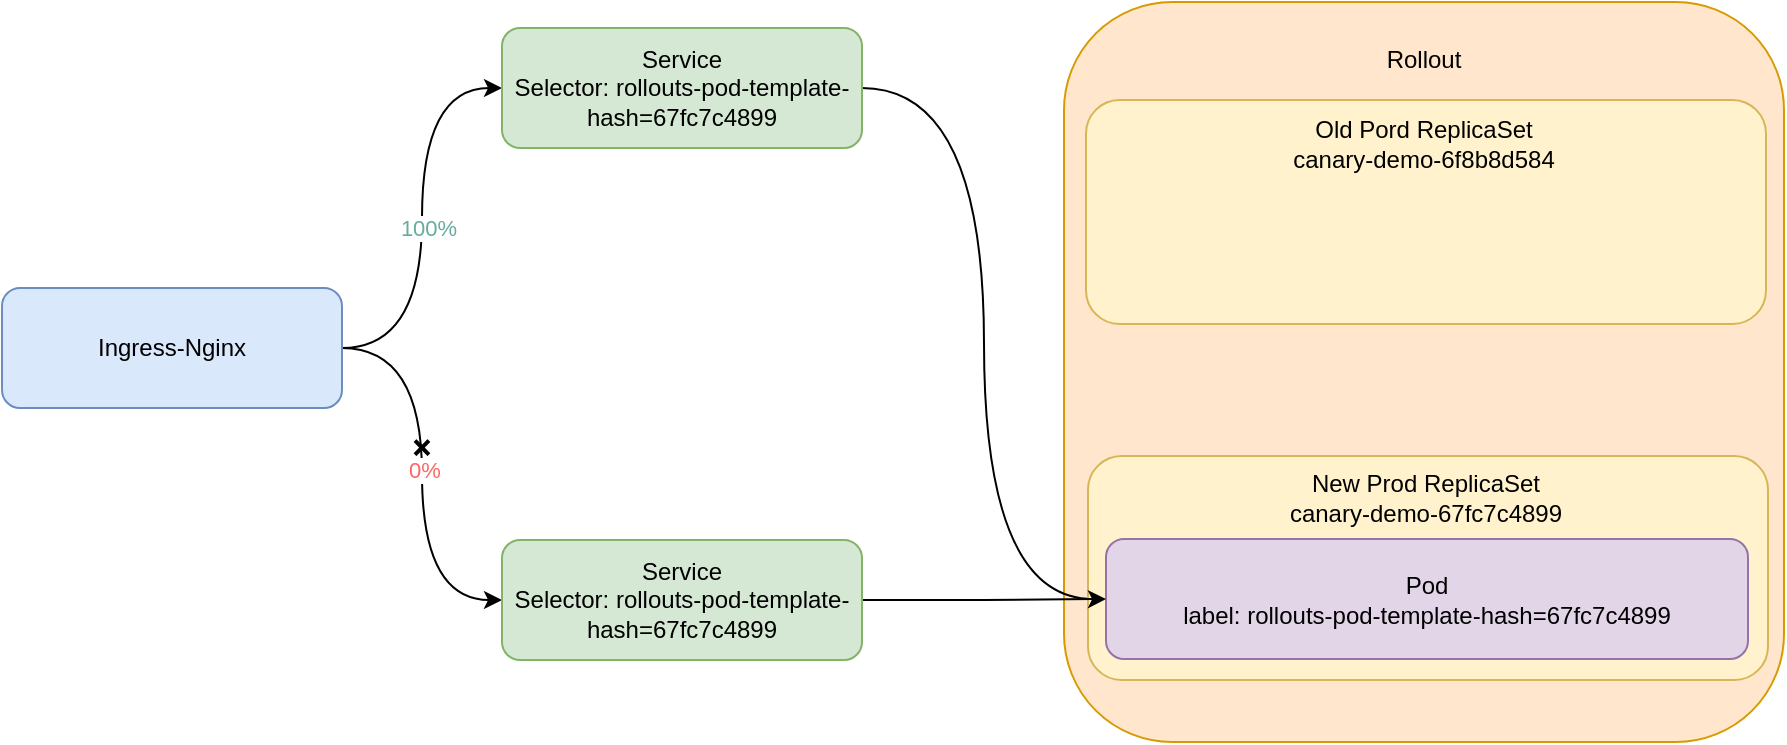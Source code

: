 <mxfile version="20.3.0" type="device"><diagram id="r4SnCPxblJdJ5Hl0FULU" name="第 1 页"><mxGraphModel dx="1234" dy="749" grid="1" gridSize="10" guides="1" tooltips="1" connect="1" arrows="1" fold="1" page="1" pageScale="1" pageWidth="827" pageHeight="1169" math="0" shadow="0"><root><mxCell id="0"/><mxCell id="1" parent="0"/><mxCell id="mFO0zCDJZ9bHJZsg1WRJ-1" value="" style="rounded=1;whiteSpace=wrap;html=1;fillColor=#ffe6cc;strokeColor=#d79b00;" parent="1" vertex="1"><mxGeometry x="561" y="107" width="360" height="370" as="geometry"/></mxCell><mxCell id="hwK3GVpfXybACfYpsjqY-1" style="edgeStyle=orthogonalEdgeStyle;rounded=0;orthogonalLoop=1;jettySize=auto;html=1;exitX=1;exitY=0.5;exitDx=0;exitDy=0;entryX=0;entryY=0.5;entryDx=0;entryDy=0;curved=1;" parent="1" source="hwK3GVpfXybACfYpsjqY-2" target="hwK3GVpfXybACfYpsjqY-4" edge="1"><mxGeometry relative="1" as="geometry"/></mxCell><mxCell id="mFO0zCDJZ9bHJZsg1WRJ-18" value="100%" style="edgeLabel;html=1;align=center;verticalAlign=middle;resizable=0;points=[];fontColor=#67AB9F;" parent="hwK3GVpfXybACfYpsjqY-1" vertex="1" connectable="0"><mxGeometry x="-0.043" y="-2" relative="1" as="geometry"><mxPoint x="1" as="offset"/></mxGeometry></mxCell><mxCell id="mFO0zCDJZ9bHJZsg1WRJ-15" style="edgeStyle=orthogonalEdgeStyle;rounded=0;orthogonalLoop=1;jettySize=auto;html=1;exitX=1;exitY=0.5;exitDx=0;exitDy=0;entryX=0;entryY=0.5;entryDx=0;entryDy=0;curved=1;" parent="1" source="hwK3GVpfXybACfYpsjqY-2" target="mFO0zCDJZ9bHJZsg1WRJ-13" edge="1"><mxGeometry relative="1" as="geometry"/></mxCell><mxCell id="mFO0zCDJZ9bHJZsg1WRJ-16" value="0%" style="edgeLabel;html=1;align=center;verticalAlign=middle;resizable=0;points=[];fontColor=#FF6666;" parent="mFO0zCDJZ9bHJZsg1WRJ-15" vertex="1" connectable="0"><mxGeometry x="-0.024" y="1" relative="1" as="geometry"><mxPoint as="offset"/></mxGeometry></mxCell><mxCell id="hwK3GVpfXybACfYpsjqY-2" value="Ingress-Nginx" style="rounded=1;whiteSpace=wrap;html=1;fillColor=#dae8fc;strokeColor=#6c8ebf;" parent="1" vertex="1"><mxGeometry x="30" y="250" width="170" height="60" as="geometry"/></mxCell><mxCell id="0tgW3LUb3zrStCzCC5eX-1" style="edgeStyle=orthogonalEdgeStyle;rounded=0;orthogonalLoop=1;jettySize=auto;html=1;exitX=1;exitY=0.5;exitDx=0;exitDy=0;entryX=0;entryY=0.5;entryDx=0;entryDy=0;curved=1;" parent="1" source="hwK3GVpfXybACfYpsjqY-4" target="mFO0zCDJZ9bHJZsg1WRJ-10" edge="1"><mxGeometry relative="1" as="geometry"><mxPoint x="562" y="403" as="targetPoint"/></mxGeometry></mxCell><mxCell id="hwK3GVpfXybACfYpsjqY-4" value="Service&lt;br&gt;Selector: rollouts-pod-template-hash=67fc7c4899" style="rounded=1;whiteSpace=wrap;html=1;fillColor=#d5e8d4;strokeColor=#82b366;" parent="1" vertex="1"><mxGeometry x="280" y="120" width="180" height="60" as="geometry"/></mxCell><mxCell id="mFO0zCDJZ9bHJZsg1WRJ-2" value="Rollout" style="text;html=1;strokeColor=none;fillColor=none;align=center;verticalAlign=middle;whiteSpace=wrap;rounded=0;" parent="1" vertex="1"><mxGeometry x="686" y="120.5" width="110" height="30" as="geometry"/></mxCell><mxCell id="mFO0zCDJZ9bHJZsg1WRJ-3" value="" style="rounded=1;whiteSpace=wrap;html=1;fillColor=#fff2cc;strokeColor=#d6b656;" parent="1" vertex="1"><mxGeometry x="572" y="156" width="340" height="112" as="geometry"/></mxCell><mxCell id="mFO0zCDJZ9bHJZsg1WRJ-5" value="Old Pord ReplicaSet&lt;br&gt;canary-demo-6f8b8d584" style="text;html=1;strokeColor=none;fillColor=none;align=center;verticalAlign=middle;whiteSpace=wrap;rounded=0;" parent="1" vertex="1"><mxGeometry x="653" y="163" width="176" height="30" as="geometry"/></mxCell><mxCell id="mFO0zCDJZ9bHJZsg1WRJ-9" value="" style="rounded=1;whiteSpace=wrap;html=1;fillColor=#fff2cc;strokeColor=#d6b656;" parent="1" vertex="1"><mxGeometry x="573" y="334" width="340" height="112" as="geometry"/></mxCell><mxCell id="mFO0zCDJZ9bHJZsg1WRJ-10" value="Pod&lt;br&gt;label: rollouts-pod-template-hash=67fc7c4899" style="rounded=1;whiteSpace=wrap;html=1;fillColor=#e1d5e7;strokeColor=#9673a6;" parent="1" vertex="1"><mxGeometry x="582" y="375.5" width="321" height="60" as="geometry"/></mxCell><mxCell id="mFO0zCDJZ9bHJZsg1WRJ-11" value="New Prod ReplicaSet&lt;br&gt;canary-demo-67fc7c4899" style="text;html=1;strokeColor=none;fillColor=none;align=center;verticalAlign=middle;whiteSpace=wrap;rounded=0;" parent="1" vertex="1"><mxGeometry x="654" y="340" width="176" height="30" as="geometry"/></mxCell><mxCell id="mFO0zCDJZ9bHJZsg1WRJ-14" style="edgeStyle=orthogonalEdgeStyle;rounded=0;orthogonalLoop=1;jettySize=auto;html=1;exitX=1;exitY=0.5;exitDx=0;exitDy=0;entryX=0;entryY=0.5;entryDx=0;entryDy=0;" parent="1" source="mFO0zCDJZ9bHJZsg1WRJ-13" edge="1" target="mFO0zCDJZ9bHJZsg1WRJ-10"><mxGeometry relative="1" as="geometry"><mxPoint x="560" y="410" as="targetPoint"/></mxGeometry></mxCell><mxCell id="mFO0zCDJZ9bHJZsg1WRJ-13" value="Service&lt;br&gt;Selector: rollouts-pod-template-hash=67fc7c4899" style="rounded=1;whiteSpace=wrap;html=1;fillColor=#d5e8d4;strokeColor=#82b366;" parent="1" vertex="1"><mxGeometry x="280" y="376" width="180" height="60" as="geometry"/></mxCell><mxCell id="0tgW3LUb3zrStCzCC5eX-3" value="❌" style="text;html=1;strokeColor=none;fillColor=none;align=center;verticalAlign=middle;whiteSpace=wrap;rounded=0;" parent="1" vertex="1"><mxGeometry x="225" y="314.5" width="30" height="30" as="geometry"/></mxCell></root></mxGraphModel></diagram></mxfile>